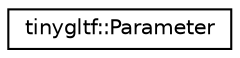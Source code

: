 digraph "Graphical Class Hierarchy"
{
  edge [fontname="Helvetica",fontsize="10",labelfontname="Helvetica",labelfontsize="10"];
  node [fontname="Helvetica",fontsize="10",shape=record];
  rankdir="LR";
  Node0 [label="tinygltf::Parameter",height=0.2,width=0.4,color="black", fillcolor="white", style="filled",URL="$structtinygltf_1_1Parameter.html"];
}
